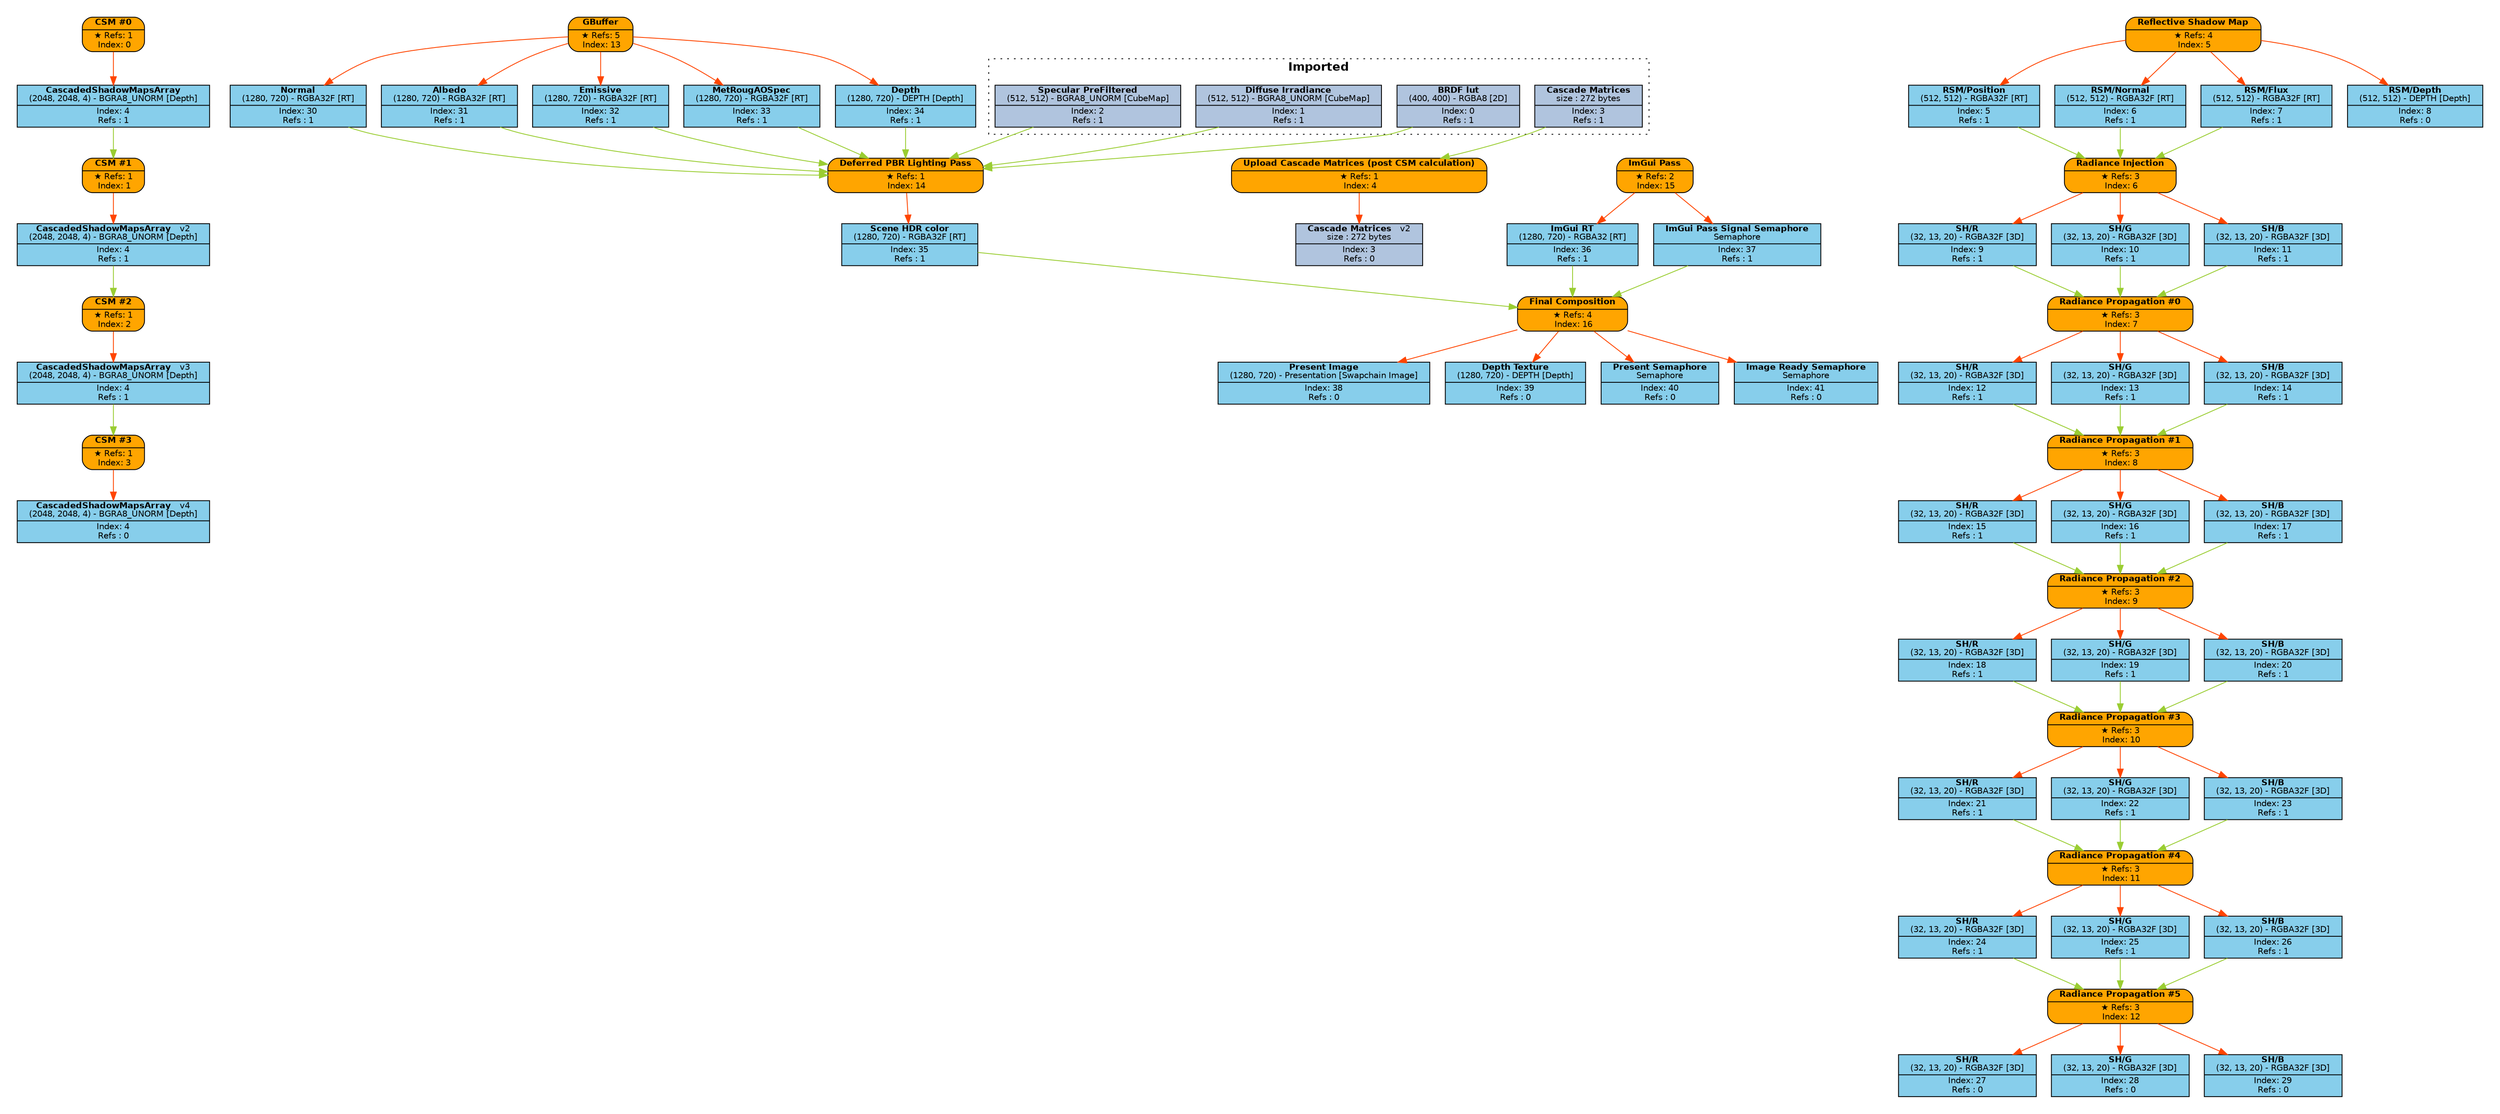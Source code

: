 digraph FrameGraph {
graph [style=invis, rankdir="TB" ordering=out, splines=spline]
node [shape=record, fontname="helvetica", fontsize=10, margin="0.2,0.03"]

P0 [label=<{ {<B>CSM #0</B>} | {&#x2605; Refs: 1<BR/> Index: 0} }> style="rounded,filled", fillcolor=orange]
P1 [label=<{ {<B>CSM #1</B>} | {&#x2605; Refs: 1<BR/> Index: 1} }> style="rounded,filled", fillcolor=orange]
P2 [label=<{ {<B>CSM #2</B>} | {&#x2605; Refs: 1<BR/> Index: 2} }> style="rounded,filled", fillcolor=orange]
P3 [label=<{ {<B>CSM #3</B>} | {&#x2605; Refs: 1<BR/> Index: 3} }> style="rounded,filled", fillcolor=orange]
P4 [label=<{ {<B>Upload Cascade Matrices (post CSM calculation)</B>} | {&#x2605; Refs: 1<BR/> Index: 4} }> style="rounded,filled", fillcolor=orange]
P5 [label=<{ {<B>Reflective Shadow Map</B>} | {&#x2605; Refs: 4<BR/> Index: 5} }> style="rounded,filled", fillcolor=orange]
P6 [label=<{ {<B>Radiance Injection</B>} | {&#x2605; Refs: 3<BR/> Index: 6} }> style="rounded,filled", fillcolor=orange]
P7 [label=<{ {<B>Radiance Propagation #0</B>} | {&#x2605; Refs: 3<BR/> Index: 7} }> style="rounded,filled", fillcolor=orange]
P8 [label=<{ {<B>Radiance Propagation #1</B>} | {&#x2605; Refs: 3<BR/> Index: 8} }> style="rounded,filled", fillcolor=orange]
P9 [label=<{ {<B>Radiance Propagation #2</B>} | {&#x2605; Refs: 3<BR/> Index: 9} }> style="rounded,filled", fillcolor=orange]
P10 [label=<{ {<B>Radiance Propagation #3</B>} | {&#x2605; Refs: 3<BR/> Index: 10} }> style="rounded,filled", fillcolor=orange]
P11 [label=<{ {<B>Radiance Propagation #4</B>} | {&#x2605; Refs: 3<BR/> Index: 11} }> style="rounded,filled", fillcolor=orange]
P12 [label=<{ {<B>Radiance Propagation #5</B>} | {&#x2605; Refs: 3<BR/> Index: 12} }> style="rounded,filled", fillcolor=orange]
P13 [label=<{ {<B>GBuffer</B>} | {&#x2605; Refs: 5<BR/> Index: 13} }> style="rounded,filled", fillcolor=orange]
P14 [label=<{ {<B>Deferred PBR Lighting Pass</B>} | {&#x2605; Refs: 1<BR/> Index: 14} }> style="rounded,filled", fillcolor=orange]
P15 [label=<{ {<B>ImGui Pass</B>} | {&#x2605; Refs: 2<BR/> Index: 15} }> style="rounded,filled", fillcolor=orange]
P16 [label=<{ {<B>Final Composition</B>} | {&#x2605; Refs: 4<BR/> Index: 16} }> style="rounded,filled", fillcolor=orange]

R0_1 [label=<{ {<B>BRDF lut</B><BR/>(400, 400) - RGBA8 [2D]} | {Index: 0<BR/>Refs : 1} }> style=filled, fillcolor=lightsteelblue]
R1_1 [label=<{ {<B>Diffuse Irradiance</B><BR/>(512, 512) - BGRA8_UNORM [CubeMap]} | {Index: 1<BR/>Refs : 1} }> style=filled, fillcolor=lightsteelblue]
R2_1 [label=<{ {<B>Specular PreFiltered</B><BR/>(512, 512) - BGRA8_UNORM [CubeMap]} | {Index: 2<BR/>Refs : 1} }> style=filled, fillcolor=lightsteelblue]
R3_1 [label=<{ {<B>Cascade Matrices</B><BR/>size : 272 bytes} | {Index: 3<BR/>Refs : 1} }> style=filled, fillcolor=lightsteelblue]
R4_1 [label=<{ {<B>CascadedShadowMapsArray</B><BR/>(2048, 2048, 4) - BGRA8_UNORM [Depth]} | {Index: 4<BR/>Refs : 1} }> style=filled, fillcolor=skyblue]
R4_2 [label=<{ {<B>CascadedShadowMapsArray</B>   <FONT>v2</FONT><BR/>(2048, 2048, 4) - BGRA8_UNORM [Depth]} | {Index: 4<BR/>Refs : 1} }> style=filled, fillcolor=skyblue]
R4_3 [label=<{ {<B>CascadedShadowMapsArray</B>   <FONT>v3</FONT><BR/>(2048, 2048, 4) - BGRA8_UNORM [Depth]} | {Index: 4<BR/>Refs : 1} }> style=filled, fillcolor=skyblue]
R4_4 [label=<{ {<B>CascadedShadowMapsArray</B>   <FONT>v4</FONT><BR/>(2048, 2048, 4) - BGRA8_UNORM [Depth]} | {Index: 4<BR/>Refs : 0} }> style=filled, fillcolor=skyblue]
R3_2 [label=<{ {<B>Cascade Matrices</B>   <FONT>v2</FONT><BR/>size : 272 bytes} | {Index: 3<BR/>Refs : 0} }> style=filled, fillcolor=lightsteelblue]
R5_1 [label=<{ {<B>RSM/Position</B><BR/>(512, 512) - RGBA32F [RT]} | {Index: 5<BR/>Refs : 1} }> style=filled, fillcolor=skyblue]
R6_1 [label=<{ {<B>RSM/Normal</B><BR/>(512, 512) - RGBA32F [RT]} | {Index: 6<BR/>Refs : 1} }> style=filled, fillcolor=skyblue]
R7_1 [label=<{ {<B>RSM/Flux</B><BR/>(512, 512) - RGBA32F [RT]} | {Index: 7<BR/>Refs : 1} }> style=filled, fillcolor=skyblue]
R8_1 [label=<{ {<B>RSM/Depth</B><BR/>(512, 512) - DEPTH [Depth]} | {Index: 8<BR/>Refs : 0} }> style=filled, fillcolor=skyblue]
R9_1 [label=<{ {<B>SH/R</B><BR/>(32, 13, 20) - RGBA32F [3D]} | {Index: 9<BR/>Refs : 1} }> style=filled, fillcolor=skyblue]
R10_1 [label=<{ {<B>SH/G</B><BR/>(32, 13, 20) - RGBA32F [3D]} | {Index: 10<BR/>Refs : 1} }> style=filled, fillcolor=skyblue]
R11_1 [label=<{ {<B>SH/B</B><BR/>(32, 13, 20) - RGBA32F [3D]} | {Index: 11<BR/>Refs : 1} }> style=filled, fillcolor=skyblue]
R12_1 [label=<{ {<B>SH/R</B><BR/>(32, 13, 20) - RGBA32F [3D]} | {Index: 12<BR/>Refs : 1} }> style=filled, fillcolor=skyblue]
R13_1 [label=<{ {<B>SH/G</B><BR/>(32, 13, 20) - RGBA32F [3D]} | {Index: 13<BR/>Refs : 1} }> style=filled, fillcolor=skyblue]
R14_1 [label=<{ {<B>SH/B</B><BR/>(32, 13, 20) - RGBA32F [3D]} | {Index: 14<BR/>Refs : 1} }> style=filled, fillcolor=skyblue]
R15_1 [label=<{ {<B>SH/R</B><BR/>(32, 13, 20) - RGBA32F [3D]} | {Index: 15<BR/>Refs : 1} }> style=filled, fillcolor=skyblue]
R16_1 [label=<{ {<B>SH/G</B><BR/>(32, 13, 20) - RGBA32F [3D]} | {Index: 16<BR/>Refs : 1} }> style=filled, fillcolor=skyblue]
R17_1 [label=<{ {<B>SH/B</B><BR/>(32, 13, 20) - RGBA32F [3D]} | {Index: 17<BR/>Refs : 1} }> style=filled, fillcolor=skyblue]
R18_1 [label=<{ {<B>SH/R</B><BR/>(32, 13, 20) - RGBA32F [3D]} | {Index: 18<BR/>Refs : 1} }> style=filled, fillcolor=skyblue]
R19_1 [label=<{ {<B>SH/G</B><BR/>(32, 13, 20) - RGBA32F [3D]} | {Index: 19<BR/>Refs : 1} }> style=filled, fillcolor=skyblue]
R20_1 [label=<{ {<B>SH/B</B><BR/>(32, 13, 20) - RGBA32F [3D]} | {Index: 20<BR/>Refs : 1} }> style=filled, fillcolor=skyblue]
R21_1 [label=<{ {<B>SH/R</B><BR/>(32, 13, 20) - RGBA32F [3D]} | {Index: 21<BR/>Refs : 1} }> style=filled, fillcolor=skyblue]
R22_1 [label=<{ {<B>SH/G</B><BR/>(32, 13, 20) - RGBA32F [3D]} | {Index: 22<BR/>Refs : 1} }> style=filled, fillcolor=skyblue]
R23_1 [label=<{ {<B>SH/B</B><BR/>(32, 13, 20) - RGBA32F [3D]} | {Index: 23<BR/>Refs : 1} }> style=filled, fillcolor=skyblue]
R24_1 [label=<{ {<B>SH/R</B><BR/>(32, 13, 20) - RGBA32F [3D]} | {Index: 24<BR/>Refs : 1} }> style=filled, fillcolor=skyblue]
R25_1 [label=<{ {<B>SH/G</B><BR/>(32, 13, 20) - RGBA32F [3D]} | {Index: 25<BR/>Refs : 1} }> style=filled, fillcolor=skyblue]
R26_1 [label=<{ {<B>SH/B</B><BR/>(32, 13, 20) - RGBA32F [3D]} | {Index: 26<BR/>Refs : 1} }> style=filled, fillcolor=skyblue]
R27_1 [label=<{ {<B>SH/R</B><BR/>(32, 13, 20) - RGBA32F [3D]} | {Index: 27<BR/>Refs : 0} }> style=filled, fillcolor=skyblue]
R28_1 [label=<{ {<B>SH/G</B><BR/>(32, 13, 20) - RGBA32F [3D]} | {Index: 28<BR/>Refs : 0} }> style=filled, fillcolor=skyblue]
R29_1 [label=<{ {<B>SH/B</B><BR/>(32, 13, 20) - RGBA32F [3D]} | {Index: 29<BR/>Refs : 0} }> style=filled, fillcolor=skyblue]
R30_1 [label=<{ {<B>Normal</B><BR/>(1280, 720) - RGBA32F [RT]} | {Index: 30<BR/>Refs : 1} }> style=filled, fillcolor=skyblue]
R31_1 [label=<{ {<B>Albedo</B><BR/>(1280, 720) - RGBA32F [RT]} | {Index: 31<BR/>Refs : 1} }> style=filled, fillcolor=skyblue]
R32_1 [label=<{ {<B>Emissive</B><BR/>(1280, 720) - RGBA32F [RT]} | {Index: 32<BR/>Refs : 1} }> style=filled, fillcolor=skyblue]
R33_1 [label=<{ {<B>MetRougAOSpec</B><BR/>(1280, 720) - RGBA32F [RT]} | {Index: 33<BR/>Refs : 1} }> style=filled, fillcolor=skyblue]
R34_1 [label=<{ {<B>Depth</B><BR/>(1280, 720) - DEPTH [Depth]} | {Index: 34<BR/>Refs : 1} }> style=filled, fillcolor=skyblue]
R35_1 [label=<{ {<B>Scene HDR color</B><BR/>(1280, 720) - RGBA32F [RT]} | {Index: 35<BR/>Refs : 1} }> style=filled, fillcolor=skyblue]
R36_1 [label=<{ {<B>ImGui RT</B><BR/>(1280, 720) - RGBA32 [RT]} | {Index: 36<BR/>Refs : 1} }> style=filled, fillcolor=skyblue]
R37_1 [label=<{ {<B>ImGui Pass Signal Semaphore</B><BR/>Semaphore} | {Index: 37<BR/>Refs : 1} }> style=filled, fillcolor=skyblue]
R38_1 [label=<{ {<B>Present Image</B><BR/>(1280, 720) - Presentation [Swapchain Image]} | {Index: 38<BR/>Refs : 0} }> style=filled, fillcolor=skyblue]
R39_1 [label=<{ {<B>Depth Texture</B><BR/>(1280, 720) - DEPTH [Depth]} | {Index: 39<BR/>Refs : 0} }> style=filled, fillcolor=skyblue]
R40_1 [label=<{ {<B>Present Semaphore</B><BR/>Semaphore} | {Index: 40<BR/>Refs : 0} }> style=filled, fillcolor=skyblue]
R41_1 [label=<{ {<B>Image Ready Semaphore</B><BR/>Semaphore} | {Index: 41<BR/>Refs : 0} }> style=filled, fillcolor=skyblue]

P0 -> { R4_1 } [color=orangered]
P1 -> { R4_2 } [color=orangered]
P2 -> { R4_3 } [color=orangered]
P3 -> { R4_4 } [color=orangered]
P4 -> { R3_2 } [color=orangered]
P5 -> { R5_1 R6_1 R7_1 R8_1 } [color=orangered]
P6 -> { R9_1 R10_1 R11_1 } [color=orangered]
P7 -> { R12_1 R13_1 R14_1 } [color=orangered]
P8 -> { R15_1 R16_1 R17_1 } [color=orangered]
P9 -> { R18_1 R19_1 R20_1 } [color=orangered]
P10 -> { R21_1 R22_1 R23_1 } [color=orangered]
P11 -> { R24_1 R25_1 R26_1 } [color=orangered]
P12 -> { R27_1 R28_1 R29_1 } [color=orangered]
P13 -> { R30_1 R31_1 R32_1 R33_1 R34_1 } [color=orangered]
P14 -> { R35_1 } [color=orangered]
P15 -> { R36_1 R37_1 } [color=orangered]
P16 -> { R38_1 R39_1 R40_1 R41_1 } [color=orangered]

R0_1 -> { P14 } [color=olivedrab3]
R1_1 -> { P14 } [color=olivedrab3]
R2_1 -> { P14 } [color=olivedrab3]
R3_1 -> { P4 } [color=olivedrab3]
R4_1 -> { P1 } [color=olivedrab3]
R4_2 -> { P2 } [color=olivedrab3]
R4_3 -> { P3 } [color=olivedrab3]
R4_4 -> { } [color=olivedrab3]
R3_2 -> { } [color=olivedrab3]
R5_1 -> { P6 } [color=olivedrab3]
R6_1 -> { P6 } [color=olivedrab3]
R7_1 -> { P6 } [color=olivedrab3]
R8_1 -> { } [color=olivedrab3]
R9_1 -> { P7 } [color=olivedrab3]
R10_1 -> { P7 } [color=olivedrab3]
R11_1 -> { P7 } [color=olivedrab3]
R12_1 -> { P8 } [color=olivedrab3]
R13_1 -> { P8 } [color=olivedrab3]
R14_1 -> { P8 } [color=olivedrab3]
R15_1 -> { P9 } [color=olivedrab3]
R16_1 -> { P9 } [color=olivedrab3]
R17_1 -> { P9 } [color=olivedrab3]
R18_1 -> { P10 } [color=olivedrab3]
R19_1 -> { P10 } [color=olivedrab3]
R20_1 -> { P10 } [color=olivedrab3]
R21_1 -> { P11 } [color=olivedrab3]
R22_1 -> { P11 } [color=olivedrab3]
R23_1 -> { P11 } [color=olivedrab3]
R24_1 -> { P12 } [color=olivedrab3]
R25_1 -> { P12 } [color=olivedrab3]
R26_1 -> { P12 } [color=olivedrab3]
R27_1 -> { } [color=olivedrab3]
R28_1 -> { } [color=olivedrab3]
R29_1 -> { } [color=olivedrab3]
R30_1 -> { P14 } [color=olivedrab3]
R31_1 -> { P14 } [color=olivedrab3]
R32_1 -> { P14 } [color=olivedrab3]
R33_1 -> { P14 } [color=olivedrab3]
R34_1 -> { P14 } [color=olivedrab3]
R35_1 -> { P16 } [color=olivedrab3]
R36_1 -> { P16 } [color=olivedrab3]
R37_1 -> { P16 } [color=olivedrab3]
R38_1 -> { } [color=olivedrab3]
R39_1 -> { } [color=olivedrab3]
R40_1 -> { } [color=olivedrab3]
R41_1 -> { } [color=olivedrab3]

subgraph cluster_0 {
P0 R4_1 
}
subgraph cluster_1 {
P1 
}
subgraph cluster_2 {
P2 
}
subgraph cluster_3 {
P3 
}
subgraph cluster_4 {
P4 
}
subgraph cluster_5 {
P5 R5_1 R6_1 R7_1 R8_1 
}
subgraph cluster_6 {
P6 R9_1 R10_1 R11_1 
}
subgraph cluster_7 {
P7 R12_1 R13_1 R14_1 
}
subgraph cluster_8 {
P8 R15_1 R16_1 R17_1 
}
subgraph cluster_9 {
P9 R18_1 R19_1 R20_1 
}
subgraph cluster_10 {
P10 R21_1 R22_1 R23_1 
}
subgraph cluster_11 {
P11 R24_1 R25_1 R26_1 
}
subgraph cluster_12 {
P12 R27_1 R28_1 R29_1 
}
subgraph cluster_13 {
P13 R30_1 R31_1 R32_1 R33_1 R34_1 
}
subgraph cluster_14 {
P14 R35_1 
}
subgraph cluster_15 {
P15 R36_1 R37_1 
}
subgraph cluster_16 {
P16 R38_1 R39_1 R40_1 R41_1 
}

subgraph cluster_imported_resources {
graph [style=dotted, fontname="helvetica", label=< <B>Imported</B> >]
R0_1 R1_1 R2_1 R3_1 
}

}